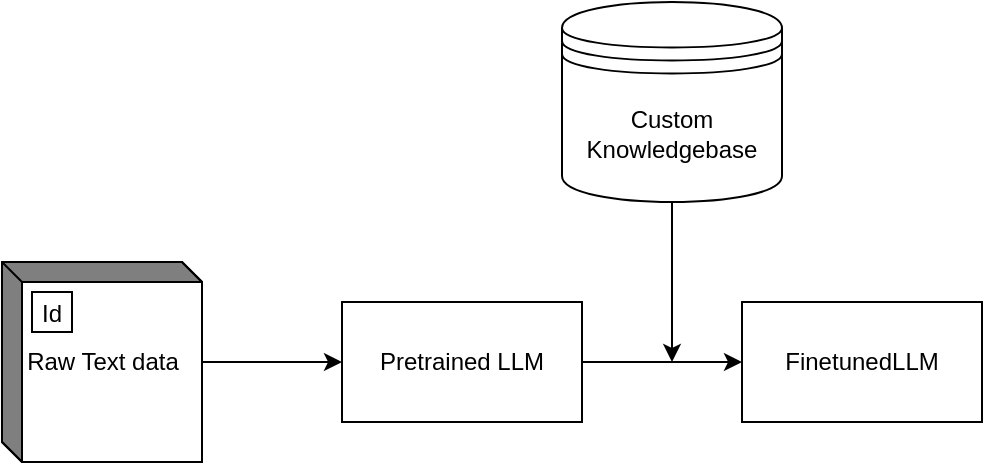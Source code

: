 <mxfile>
    <diagram id="pca6Zg5H9z33NP59ngoo" name="Page-1">
        <mxGraphModel dx="934" dy="692" grid="1" gridSize="10" guides="1" tooltips="1" connect="1" arrows="1" fold="1" page="1" pageScale="1" pageWidth="850" pageHeight="1100" math="0" shadow="0">
            <root>
                <mxCell id="0"/>
                <mxCell id="1" parent="0"/>
                <mxCell id="9" style="edgeStyle=none;html=1;entryX=0;entryY=0.5;entryDx=0;entryDy=0;" parent="1" source="2" target="4" edge="1">
                    <mxGeometry relative="1" as="geometry"/>
                </mxCell>
                <mxCell id="2" value="Raw Text data" style="html=1;dashed=0;whitespace=wrap;shape=mxgraph.dfd.externalEntity" parent="1" vertex="1">
                    <mxGeometry x="70" y="190" width="100" height="100" as="geometry"/>
                </mxCell>
                <mxCell id="3" value="Id" style="autosize=1;part=1;resizable=0;strokeColor=inherit;fillColor=inherit;gradientColor=inherit;" parent="2" vertex="1">
                    <mxGeometry width="20" height="20" relative="1" as="geometry">
                        <mxPoint x="15" y="15" as="offset"/>
                    </mxGeometry>
                </mxCell>
                <mxCell id="6" value="" style="edgeStyle=none;html=1;" parent="1" source="4" target="5" edge="1">
                    <mxGeometry relative="1" as="geometry"/>
                </mxCell>
                <mxCell id="4" value="Pretrained LLM" style="whiteSpace=wrap;html=1;dashed=0;" parent="1" vertex="1">
                    <mxGeometry x="240" y="210" width="120" height="60" as="geometry"/>
                </mxCell>
                <mxCell id="5" value="FinetunedLLM" style="whiteSpace=wrap;html=1;dashed=0;" parent="1" vertex="1">
                    <mxGeometry x="440" y="210" width="120" height="60" as="geometry"/>
                </mxCell>
                <mxCell id="8" style="edgeStyle=none;html=1;" parent="1" source="7" edge="1">
                    <mxGeometry relative="1" as="geometry">
                        <mxPoint x="405" y="240" as="targetPoint"/>
                    </mxGeometry>
                </mxCell>
                <mxCell id="7" value="Custom Knowledgebase" style="shape=datastore;whiteSpace=wrap;html=1;" parent="1" vertex="1">
                    <mxGeometry x="350" y="60" width="110" height="100" as="geometry"/>
                </mxCell>
            </root>
        </mxGraphModel>
    </diagram>
    <diagram id="kVEIs9mHJicPIUWHt5bK" name="Page-2">
        <mxGraphModel dx="694" dy="692" grid="1" gridSize="10" guides="1" tooltips="1" connect="1" arrows="1" fold="1" page="1" pageScale="1" pageWidth="850" pageHeight="1100" math="0" shadow="0">
            <root>
                <mxCell id="0"/>
                <mxCell id="1" parent="0"/>
                <mxCell id="WF3uviR4MTL5pgWsYfdr-2" value="40 GB" style="rounded=0;whiteSpace=wrap;html=1;verticalAlign=top;" vertex="1" parent="1">
                    <mxGeometry x="80" y="120" width="160" height="360" as="geometry"/>
                </mxCell>
                <mxCell id="WF3uviR4MTL5pgWsYfdr-3" value="2B * 2 Bytes per parameters" style="rounded=0;whiteSpace=wrap;html=1;fillColor=#0000FF;" vertex="1" parent="1">
                    <mxGeometry x="100" y="400" width="120" height="60" as="geometry"/>
                </mxCell>
                <mxCell id="WF3uviR4MTL5pgWsYfdr-4" value="2B * 4 Bytes per param for Adam Optimizer = 8GB" style="rounded=0;whiteSpace=wrap;html=1;fillColor=#CC00CC;" vertex="1" parent="1">
                    <mxGeometry x="100" y="290" width="120" height="100" as="geometry"/>
                </mxCell>
            </root>
        </mxGraphModel>
    </diagram>
</mxfile>